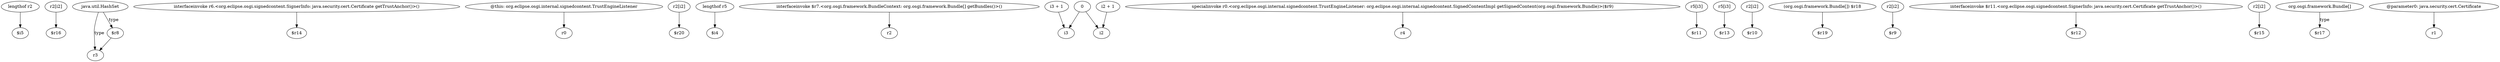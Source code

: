 digraph g {
0[label="lengthof r2"]
1[label="$i5"]
0->1[label=""]
2[label="r2[i2]"]
3[label="$r16"]
2->3[label=""]
4[label="java.util.HashSet"]
5[label="r3"]
4->5[label="type"]
6[label="interfaceinvoke r6.<org.eclipse.osgi.signedcontent.SignerInfo: java.security.cert.Certificate getTrustAnchor()>()"]
7[label="$r14"]
6->7[label=""]
8[label="@this: org.eclipse.osgi.internal.signedcontent.TrustEngineListener"]
9[label="r0"]
8->9[label=""]
10[label="r2[i2]"]
11[label="$r20"]
10->11[label=""]
12[label="$r8"]
12->5[label=""]
4->12[label="type"]
13[label="lengthof r5"]
14[label="$i4"]
13->14[label=""]
15[label="interfaceinvoke $r7.<org.osgi.framework.BundleContext: org.osgi.framework.Bundle[] getBundles()>()"]
16[label="r2"]
15->16[label=""]
17[label="0"]
18[label="i3"]
17->18[label=""]
19[label="i2"]
17->19[label=""]
20[label="specialinvoke r0.<org.eclipse.osgi.internal.signedcontent.TrustEngineListener: org.eclipse.osgi.internal.signedcontent.SignedContentImpl getSignedContent(org.osgi.framework.Bundle)>($r9)"]
21[label="r4"]
20->21[label=""]
22[label="r5[i3]"]
23[label="$r11"]
22->23[label=""]
24[label="r5[i3]"]
25[label="$r13"]
24->25[label=""]
26[label="r2[i2]"]
27[label="$r10"]
26->27[label=""]
28[label="(org.osgi.framework.Bundle[]) $r18"]
29[label="$r19"]
28->29[label=""]
30[label="r2[i2]"]
31[label="$r9"]
30->31[label=""]
32[label="interfaceinvoke $r11.<org.eclipse.osgi.signedcontent.SignerInfo: java.security.cert.Certificate getTrustAnchor()>()"]
33[label="$r12"]
32->33[label=""]
34[label="r2[i2]"]
35[label="$r15"]
34->35[label=""]
36[label="org.osgi.framework.Bundle[]"]
37[label="$r17"]
36->37[label="type"]
38[label="i2 + 1"]
38->19[label=""]
39[label="@parameter0: java.security.cert.Certificate"]
40[label="r1"]
39->40[label=""]
41[label="i3 + 1"]
41->18[label=""]
}